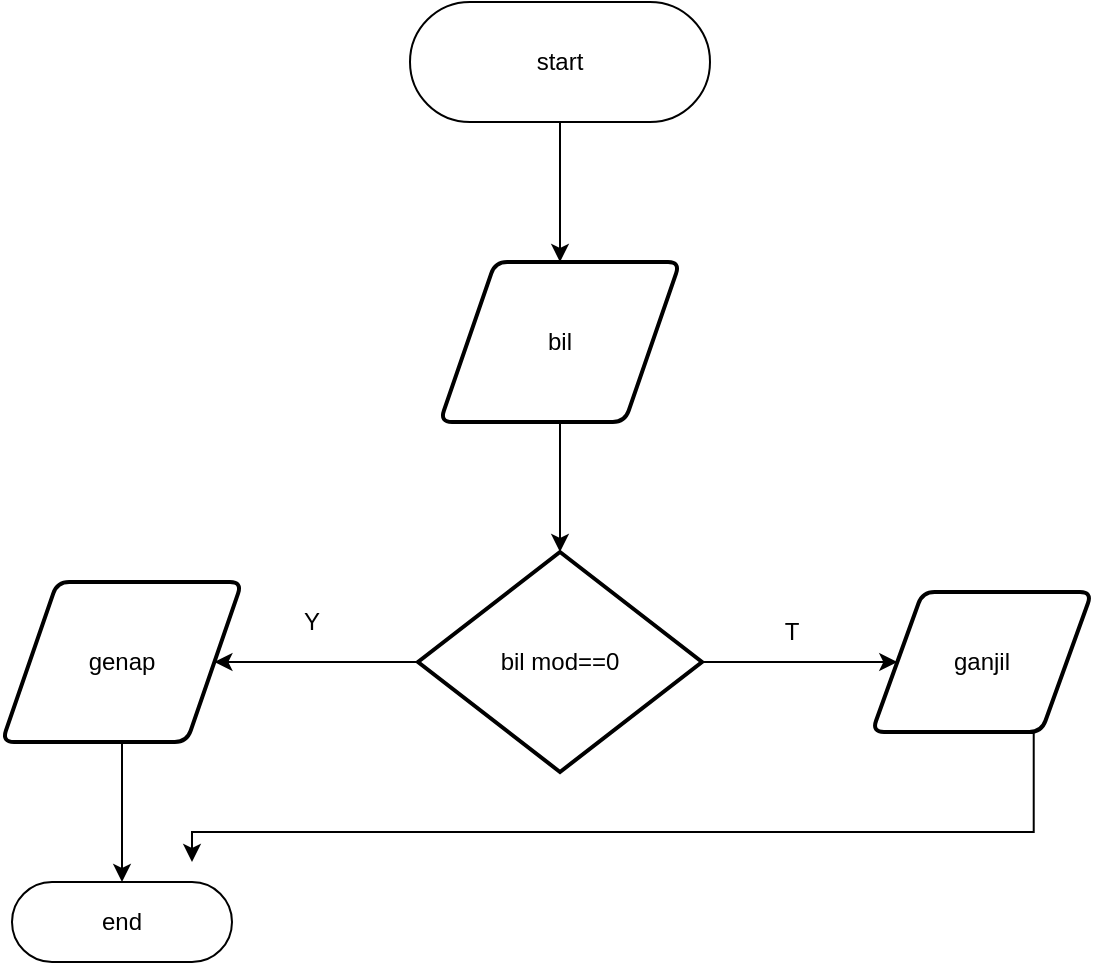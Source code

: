 <mxfile version="22.0.4" type="github">
  <diagram id="C5RBs43oDa-KdzZeNtuy" name="Page-1">
    <mxGraphModel dx="1050" dy="517" grid="1" gridSize="10" guides="1" tooltips="1" connect="1" arrows="1" fold="1" page="1" pageScale="1" pageWidth="827" pageHeight="1169" math="0" shadow="0">
      <root>
        <mxCell id="WIyWlLk6GJQsqaUBKTNV-0" />
        <mxCell id="WIyWlLk6GJQsqaUBKTNV-1" parent="WIyWlLk6GJQsqaUBKTNV-0" />
        <mxCell id="1hRT9EKJQ3rlo_WbIi_r-3" value="" style="edgeStyle=orthogonalEdgeStyle;rounded=0;orthogonalLoop=1;jettySize=auto;html=1;" edge="1" parent="WIyWlLk6GJQsqaUBKTNV-1" source="1hRT9EKJQ3rlo_WbIi_r-1" target="1hRT9EKJQ3rlo_WbIi_r-2">
          <mxGeometry relative="1" as="geometry" />
        </mxCell>
        <mxCell id="1hRT9EKJQ3rlo_WbIi_r-1" value="start" style="html=1;dashed=0;whiteSpace=wrap;shape=mxgraph.dfd.start" vertex="1" parent="WIyWlLk6GJQsqaUBKTNV-1">
          <mxGeometry x="339" y="50" width="150" height="60" as="geometry" />
        </mxCell>
        <mxCell id="1hRT9EKJQ3rlo_WbIi_r-13" value="" style="edgeStyle=orthogonalEdgeStyle;rounded=0;orthogonalLoop=1;jettySize=auto;html=1;" edge="1" parent="WIyWlLk6GJQsqaUBKTNV-1" source="1hRT9EKJQ3rlo_WbIi_r-2" target="1hRT9EKJQ3rlo_WbIi_r-4">
          <mxGeometry relative="1" as="geometry" />
        </mxCell>
        <mxCell id="1hRT9EKJQ3rlo_WbIi_r-2" value="bil" style="shape=parallelogram;html=1;strokeWidth=2;perimeter=parallelogramPerimeter;whiteSpace=wrap;rounded=1;arcSize=12;size=0.23;" vertex="1" parent="WIyWlLk6GJQsqaUBKTNV-1">
          <mxGeometry x="354" y="180" width="120" height="80" as="geometry" />
        </mxCell>
        <mxCell id="1hRT9EKJQ3rlo_WbIi_r-8" value="" style="edgeStyle=orthogonalEdgeStyle;rounded=0;orthogonalLoop=1;jettySize=auto;html=1;" edge="1" parent="WIyWlLk6GJQsqaUBKTNV-1" source="1hRT9EKJQ3rlo_WbIi_r-4" target="1hRT9EKJQ3rlo_WbIi_r-6">
          <mxGeometry relative="1" as="geometry" />
        </mxCell>
        <mxCell id="1hRT9EKJQ3rlo_WbIi_r-15" value="" style="edgeStyle=orthogonalEdgeStyle;rounded=0;orthogonalLoop=1;jettySize=auto;html=1;" edge="1" parent="WIyWlLk6GJQsqaUBKTNV-1" source="1hRT9EKJQ3rlo_WbIi_r-4" target="1hRT9EKJQ3rlo_WbIi_r-5">
          <mxGeometry relative="1" as="geometry" />
        </mxCell>
        <mxCell id="1hRT9EKJQ3rlo_WbIi_r-4" value="bil mod==0" style="strokeWidth=2;html=1;shape=mxgraph.flowchart.decision;whiteSpace=wrap;" vertex="1" parent="WIyWlLk6GJQsqaUBKTNV-1">
          <mxGeometry x="343" y="325" width="142" height="110" as="geometry" />
        </mxCell>
        <mxCell id="1hRT9EKJQ3rlo_WbIi_r-25" style="edgeStyle=elbowEdgeStyle;rounded=0;orthogonalLoop=1;jettySize=auto;elbow=vertical;html=1;" edge="1" parent="WIyWlLk6GJQsqaUBKTNV-1">
          <mxGeometry relative="1" as="geometry">
            <mxPoint x="230" y="480" as="targetPoint" />
            <mxPoint x="650.86" y="380" as="sourcePoint" />
            <Array as="points">
              <mxPoint x="485.86" y="465" />
            </Array>
          </mxGeometry>
        </mxCell>
        <mxCell id="1hRT9EKJQ3rlo_WbIi_r-5" value="ganjil" style="shape=parallelogram;html=1;strokeWidth=2;perimeter=parallelogramPerimeter;whiteSpace=wrap;rounded=1;arcSize=12;size=0.23;" vertex="1" parent="WIyWlLk6GJQsqaUBKTNV-1">
          <mxGeometry x="570" y="345" width="110" height="70" as="geometry" />
        </mxCell>
        <mxCell id="1hRT9EKJQ3rlo_WbIi_r-20" value="" style="edgeStyle=orthogonalEdgeStyle;rounded=0;orthogonalLoop=1;jettySize=auto;html=1;" edge="1" parent="WIyWlLk6GJQsqaUBKTNV-1" source="1hRT9EKJQ3rlo_WbIi_r-6" target="1hRT9EKJQ3rlo_WbIi_r-19">
          <mxGeometry relative="1" as="geometry" />
        </mxCell>
        <mxCell id="1hRT9EKJQ3rlo_WbIi_r-6" value="genap" style="shape=parallelogram;html=1;strokeWidth=2;perimeter=parallelogramPerimeter;whiteSpace=wrap;rounded=1;arcSize=12;size=0.23;" vertex="1" parent="WIyWlLk6GJQsqaUBKTNV-1">
          <mxGeometry x="135" y="340" width="120" height="80" as="geometry" />
        </mxCell>
        <mxCell id="1hRT9EKJQ3rlo_WbIi_r-10" value="Y" style="text;strokeColor=none;align=center;fillColor=none;html=1;verticalAlign=middle;whiteSpace=wrap;rounded=0;" vertex="1" parent="WIyWlLk6GJQsqaUBKTNV-1">
          <mxGeometry x="260" y="345" width="60" height="30" as="geometry" />
        </mxCell>
        <mxCell id="1hRT9EKJQ3rlo_WbIi_r-11" value="T" style="text;strokeColor=none;align=center;fillColor=none;html=1;verticalAlign=middle;whiteSpace=wrap;rounded=0;" vertex="1" parent="WIyWlLk6GJQsqaUBKTNV-1">
          <mxGeometry x="500" y="350" width="60" height="30" as="geometry" />
        </mxCell>
        <mxCell id="1hRT9EKJQ3rlo_WbIi_r-19" value="end" style="html=1;dashed=0;whiteSpace=wrap;shape=mxgraph.dfd.start" vertex="1" parent="WIyWlLk6GJQsqaUBKTNV-1">
          <mxGeometry x="140" y="490" width="110" height="40" as="geometry" />
        </mxCell>
      </root>
    </mxGraphModel>
  </diagram>
</mxfile>
